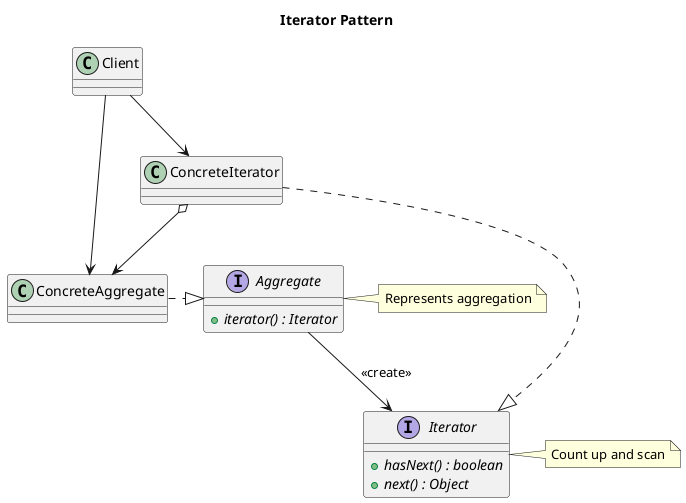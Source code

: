 @startuml
title Iterator Pattern

interface Aggregate  {
    + {abstract} iterator() : Iterator
}
note right
    Represents aggregation
end note

class ConcreteAggregate {
}

interface Iterator {
    + {abstract} hasNext() : boolean
    + {abstract} next() : Object
}
note right
    Count up and scan
end note

class ConcreteIterator {
}


' relations
ConcreteAggregate .|> Aggregate

Aggregate --> Iterator : <<create>>

ConcreteIterator .|> Iterator
ConcreteIterator o--> ConcreteAggregate 

Client --> ConcreteIterator
Client -> ConcreteAggregate

@enduml